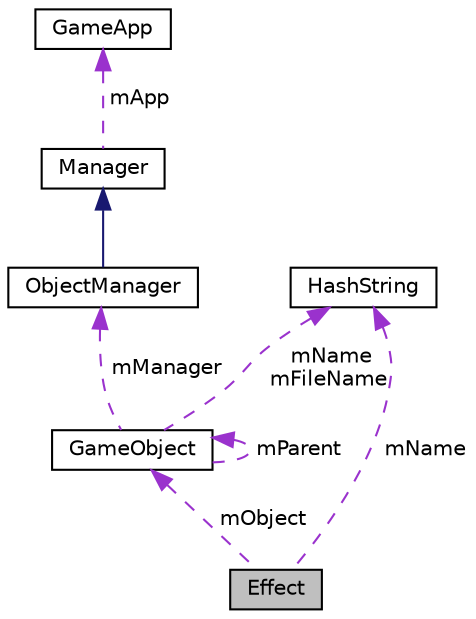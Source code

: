 digraph "Effect"
{
  edge [fontname="Helvetica",fontsize="10",labelfontname="Helvetica",labelfontsize="10"];
  node [fontname="Helvetica",fontsize="10",shape=record];
  Node1 [label="Effect",height=0.2,width=0.4,color="black", fillcolor="grey75", style="filled", fontcolor="black"];
  Node2 -> Node1 [dir="back",color="darkorchid3",fontsize="10",style="dashed",label=" mObject" ,fontname="Helvetica"];
  Node2 [label="GameObject",height=0.2,width=0.4,color="black", fillcolor="white", style="filled",URL="$classGameObject.html"];
  Node2 -> Node2 [dir="back",color="darkorchid3",fontsize="10",style="dashed",label=" mParent" ,fontname="Helvetica"];
  Node3 -> Node2 [dir="back",color="darkorchid3",fontsize="10",style="dashed",label=" mManager" ,fontname="Helvetica"];
  Node3 [label="ObjectManager",height=0.2,width=0.4,color="black", fillcolor="white", style="filled",URL="$classObjectManager.html"];
  Node4 -> Node3 [dir="back",color="midnightblue",fontsize="10",style="solid",fontname="Helvetica"];
  Node4 [label="Manager",height=0.2,width=0.4,color="black", fillcolor="white", style="filled",URL="$classManager.html"];
  Node5 -> Node4 [dir="back",color="darkorchid3",fontsize="10",style="dashed",label=" mApp" ,fontname="Helvetica"];
  Node5 [label="GameApp",height=0.2,width=0.4,color="black", fillcolor="white", style="filled",URL="$classGameApp.html"];
  Node6 -> Node2 [dir="back",color="darkorchid3",fontsize="10",style="dashed",label=" mName\nmFileName" ,fontname="Helvetica"];
  Node6 [label="HashString",height=0.2,width=0.4,color="black", fillcolor="white", style="filled",URL="$classHashString.html"];
  Node6 -> Node1 [dir="back",color="darkorchid3",fontsize="10",style="dashed",label=" mName" ,fontname="Helvetica"];
}
